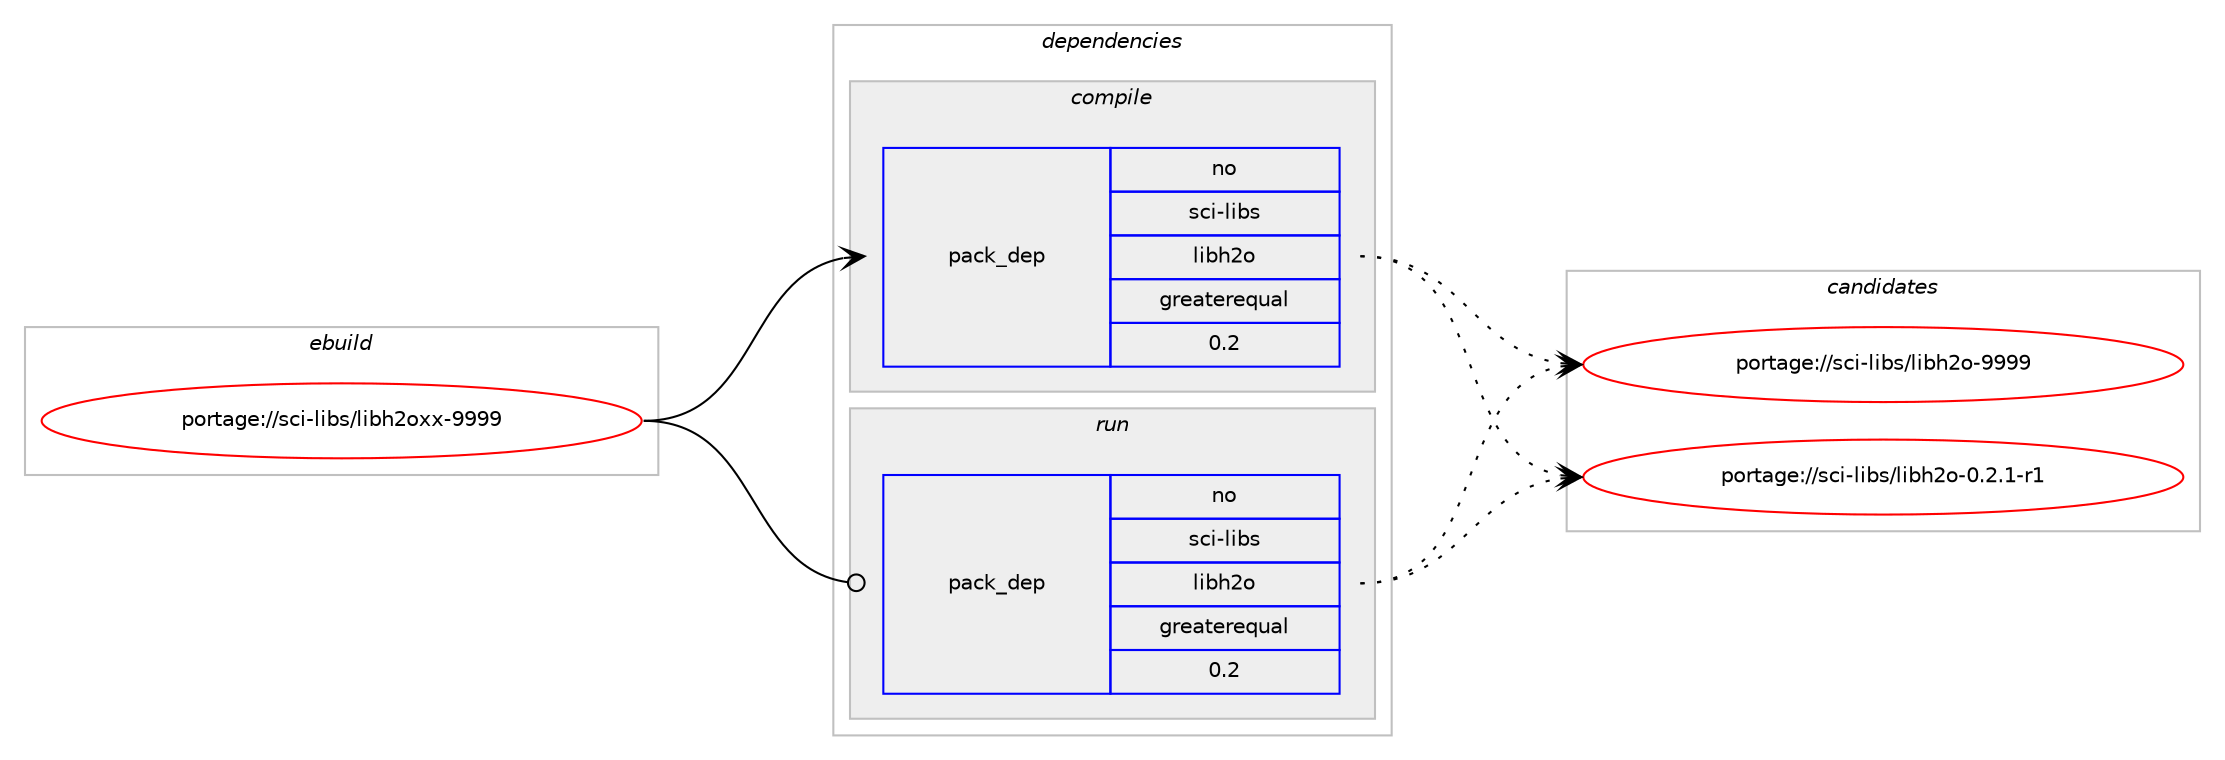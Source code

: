 digraph prolog {

# *************
# Graph options
# *************

newrank=true;
concentrate=true;
compound=true;
graph [rankdir=LR,fontname=Helvetica,fontsize=10,ranksep=1.5];#, ranksep=2.5, nodesep=0.2];
edge  [arrowhead=vee];
node  [fontname=Helvetica,fontsize=10];

# **********
# The ebuild
# **********

subgraph cluster_leftcol {
color=gray;
rank=same;
label=<<i>ebuild</i>>;
id [label="portage://sci-libs/libh2oxx-9999", color=red, width=4, href="../sci-libs/libh2oxx-9999.svg"];
}

# ****************
# The dependencies
# ****************

subgraph cluster_midcol {
color=gray;
label=<<i>dependencies</i>>;
subgraph cluster_compile {
fillcolor="#eeeeee";
style=filled;
label=<<i>compile</i>>;
subgraph pack31228 {
dependency39219 [label=<<TABLE BORDER="0" CELLBORDER="1" CELLSPACING="0" CELLPADDING="4" WIDTH="220"><TR><TD ROWSPAN="6" CELLPADDING="30">pack_dep</TD></TR><TR><TD WIDTH="110">no</TD></TR><TR><TD>sci-libs</TD></TR><TR><TD>libh2o</TD></TR><TR><TD>greaterequal</TD></TR><TR><TD>0.2</TD></TR></TABLE>>, shape=none, color=blue];
}
id:e -> dependency39219:w [weight=20,style="solid",arrowhead="vee"];
}
subgraph cluster_compileandrun {
fillcolor="#eeeeee";
style=filled;
label=<<i>compile and run</i>>;
}
subgraph cluster_run {
fillcolor="#eeeeee";
style=filled;
label=<<i>run</i>>;
subgraph pack31229 {
dependency39220 [label=<<TABLE BORDER="0" CELLBORDER="1" CELLSPACING="0" CELLPADDING="4" WIDTH="220"><TR><TD ROWSPAN="6" CELLPADDING="30">pack_dep</TD></TR><TR><TD WIDTH="110">no</TD></TR><TR><TD>sci-libs</TD></TR><TR><TD>libh2o</TD></TR><TR><TD>greaterequal</TD></TR><TR><TD>0.2</TD></TR></TABLE>>, shape=none, color=blue];
}
id:e -> dependency39220:w [weight=20,style="solid",arrowhead="odot"];
}
}

# **************
# The candidates
# **************

subgraph cluster_choices {
rank=same;
color=gray;
label=<<i>candidates</i>>;

subgraph choice31228 {
color=black;
nodesep=1;
choice1159910545108105981154710810598104501114557575757 [label="portage://sci-libs/libh2o-9999", color=red, width=4,href="../sci-libs/libh2o-9999.svg"];
choice1159910545108105981154710810598104501114548465046494511449 [label="portage://sci-libs/libh2o-0.2.1-r1", color=red, width=4,href="../sci-libs/libh2o-0.2.1-r1.svg"];
dependency39219:e -> choice1159910545108105981154710810598104501114557575757:w [style=dotted,weight="100"];
dependency39219:e -> choice1159910545108105981154710810598104501114548465046494511449:w [style=dotted,weight="100"];
}
subgraph choice31229 {
color=black;
nodesep=1;
choice1159910545108105981154710810598104501114557575757 [label="portage://sci-libs/libh2o-9999", color=red, width=4,href="../sci-libs/libh2o-9999.svg"];
choice1159910545108105981154710810598104501114548465046494511449 [label="portage://sci-libs/libh2o-0.2.1-r1", color=red, width=4,href="../sci-libs/libh2o-0.2.1-r1.svg"];
dependency39220:e -> choice1159910545108105981154710810598104501114557575757:w [style=dotted,weight="100"];
dependency39220:e -> choice1159910545108105981154710810598104501114548465046494511449:w [style=dotted,weight="100"];
}
}

}
